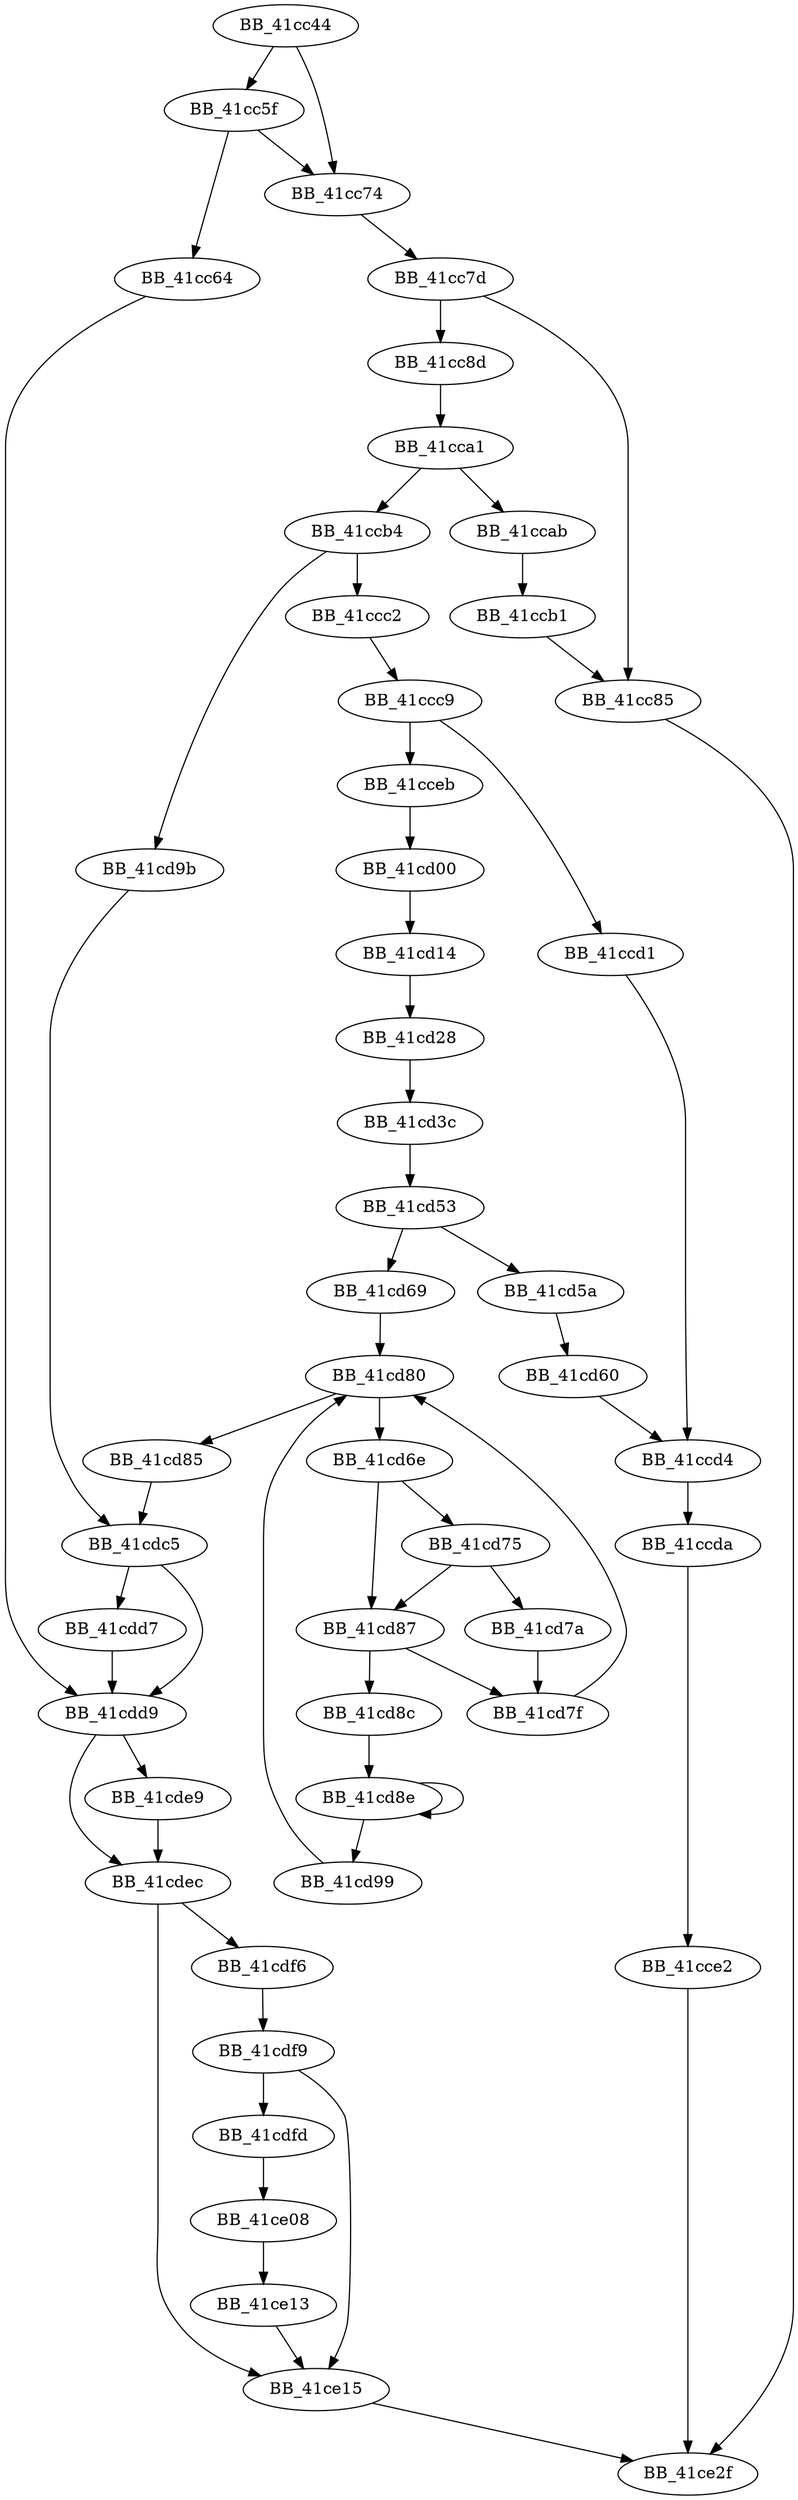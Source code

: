 DiGraph ___init_numeric{
BB_41cc44->BB_41cc5f
BB_41cc44->BB_41cc74
BB_41cc5f->BB_41cc64
BB_41cc5f->BB_41cc74
BB_41cc64->BB_41cdd9
BB_41cc74->BB_41cc7d
BB_41cc7d->BB_41cc85
BB_41cc7d->BB_41cc8d
BB_41cc85->BB_41ce2f
BB_41cc8d->BB_41cca1
BB_41cca1->BB_41ccab
BB_41cca1->BB_41ccb4
BB_41ccab->BB_41ccb1
BB_41ccb1->BB_41cc85
BB_41ccb4->BB_41ccc2
BB_41ccb4->BB_41cd9b
BB_41ccc2->BB_41ccc9
BB_41ccc9->BB_41ccd1
BB_41ccc9->BB_41cceb
BB_41ccd1->BB_41ccd4
BB_41ccd4->BB_41ccda
BB_41ccda->BB_41cce2
BB_41cce2->BB_41ce2f
BB_41cceb->BB_41cd00
BB_41cd00->BB_41cd14
BB_41cd14->BB_41cd28
BB_41cd28->BB_41cd3c
BB_41cd3c->BB_41cd53
BB_41cd53->BB_41cd5a
BB_41cd53->BB_41cd69
BB_41cd5a->BB_41cd60
BB_41cd60->BB_41ccd4
BB_41cd69->BB_41cd80
BB_41cd6e->BB_41cd75
BB_41cd6e->BB_41cd87
BB_41cd75->BB_41cd7a
BB_41cd75->BB_41cd87
BB_41cd7a->BB_41cd7f
BB_41cd7f->BB_41cd80
BB_41cd80->BB_41cd6e
BB_41cd80->BB_41cd85
BB_41cd85->BB_41cdc5
BB_41cd87->BB_41cd7f
BB_41cd87->BB_41cd8c
BB_41cd8c->BB_41cd8e
BB_41cd8e->BB_41cd8e
BB_41cd8e->BB_41cd99
BB_41cd99->BB_41cd80
BB_41cd9b->BB_41cdc5
BB_41cdc5->BB_41cdd7
BB_41cdc5->BB_41cdd9
BB_41cdd7->BB_41cdd9
BB_41cdd9->BB_41cde9
BB_41cdd9->BB_41cdec
BB_41cde9->BB_41cdec
BB_41cdec->BB_41cdf6
BB_41cdec->BB_41ce15
BB_41cdf6->BB_41cdf9
BB_41cdf9->BB_41cdfd
BB_41cdf9->BB_41ce15
BB_41cdfd->BB_41ce08
BB_41ce08->BB_41ce13
BB_41ce13->BB_41ce15
BB_41ce15->BB_41ce2f
}
